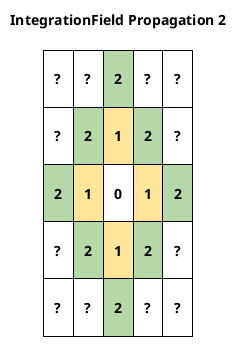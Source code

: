 @startuml int_field_prop2

title
IntegrationField Propagation 2

|\n   ?   \n|\n   ?   \n|<#b6d7a8>\n   2   \n|\n   ?   \n|\n   ?   \n|
|\n   ?   \n|<#b6d7a8>\n   2   \n|<#ffe599>\n   1   \n|<#b6d7a8>\n   2   \n|\n   ?   \n|
|<#b6d7a8>\n   2   \n|<#ffe599>\n   1   \n|\n   0   \n|<#ffe599>\n   1   \n|<#b6d7a8>\n   2   \n|
|\n   ?   \n|<#b6d7a8>\n   2   \n|<#ffe599>\n   1   \n|<#b6d7a8>\n   2   \n|\n   ?   \n|
|\n   ?   \n|\n   ?   \n|<#b6d7a8>\n   2   \n|\n   ?   \n|\n   ?   \n|
end title
@enduml
